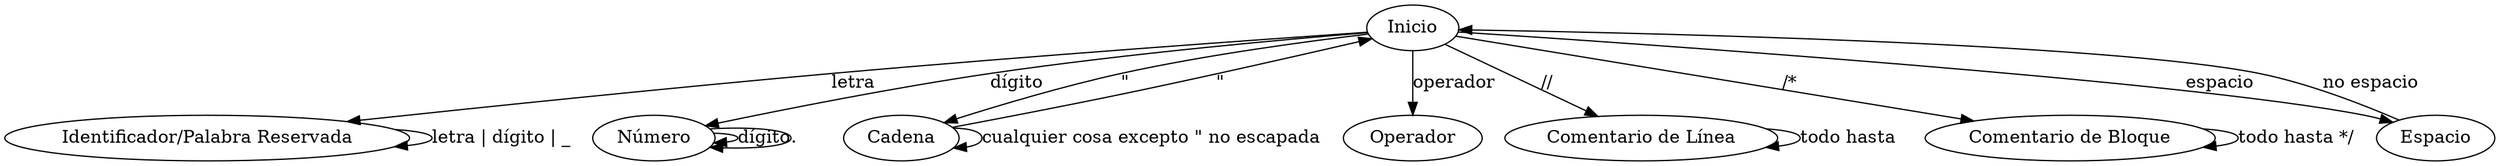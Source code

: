 // Autómata del Analizador Léxico de Andromeda
digraph {
	A [label=Inicio]
	B [label="Identificador/Palabra Reservada"]
	C [label="Número"]
	D [label=Cadena]
	E [label=Operador]
	F [label="Comentario de Línea"]
	G [label="Comentario de Bloque"]
	H [label=Espacio]
	A -> B [label=letra]
	B -> B [label="letra | dígito | _"]
	A -> C [label="dígito"]
	C -> C [label="dígito"]
	C -> C [label="."]
	A -> D [label="\""]
	D -> D [label="cualquier cosa excepto \" no escapada"]
	D -> A [label="\""]
	A -> E [label=operador]
	A -> F [label="//"]
	F -> F [label="todo hasta 
"]
	A -> G [label="/*"]
	G -> G [label="todo hasta */"]
	A -> H [label=espacio]
	H -> A [label="no espacio"]
}
